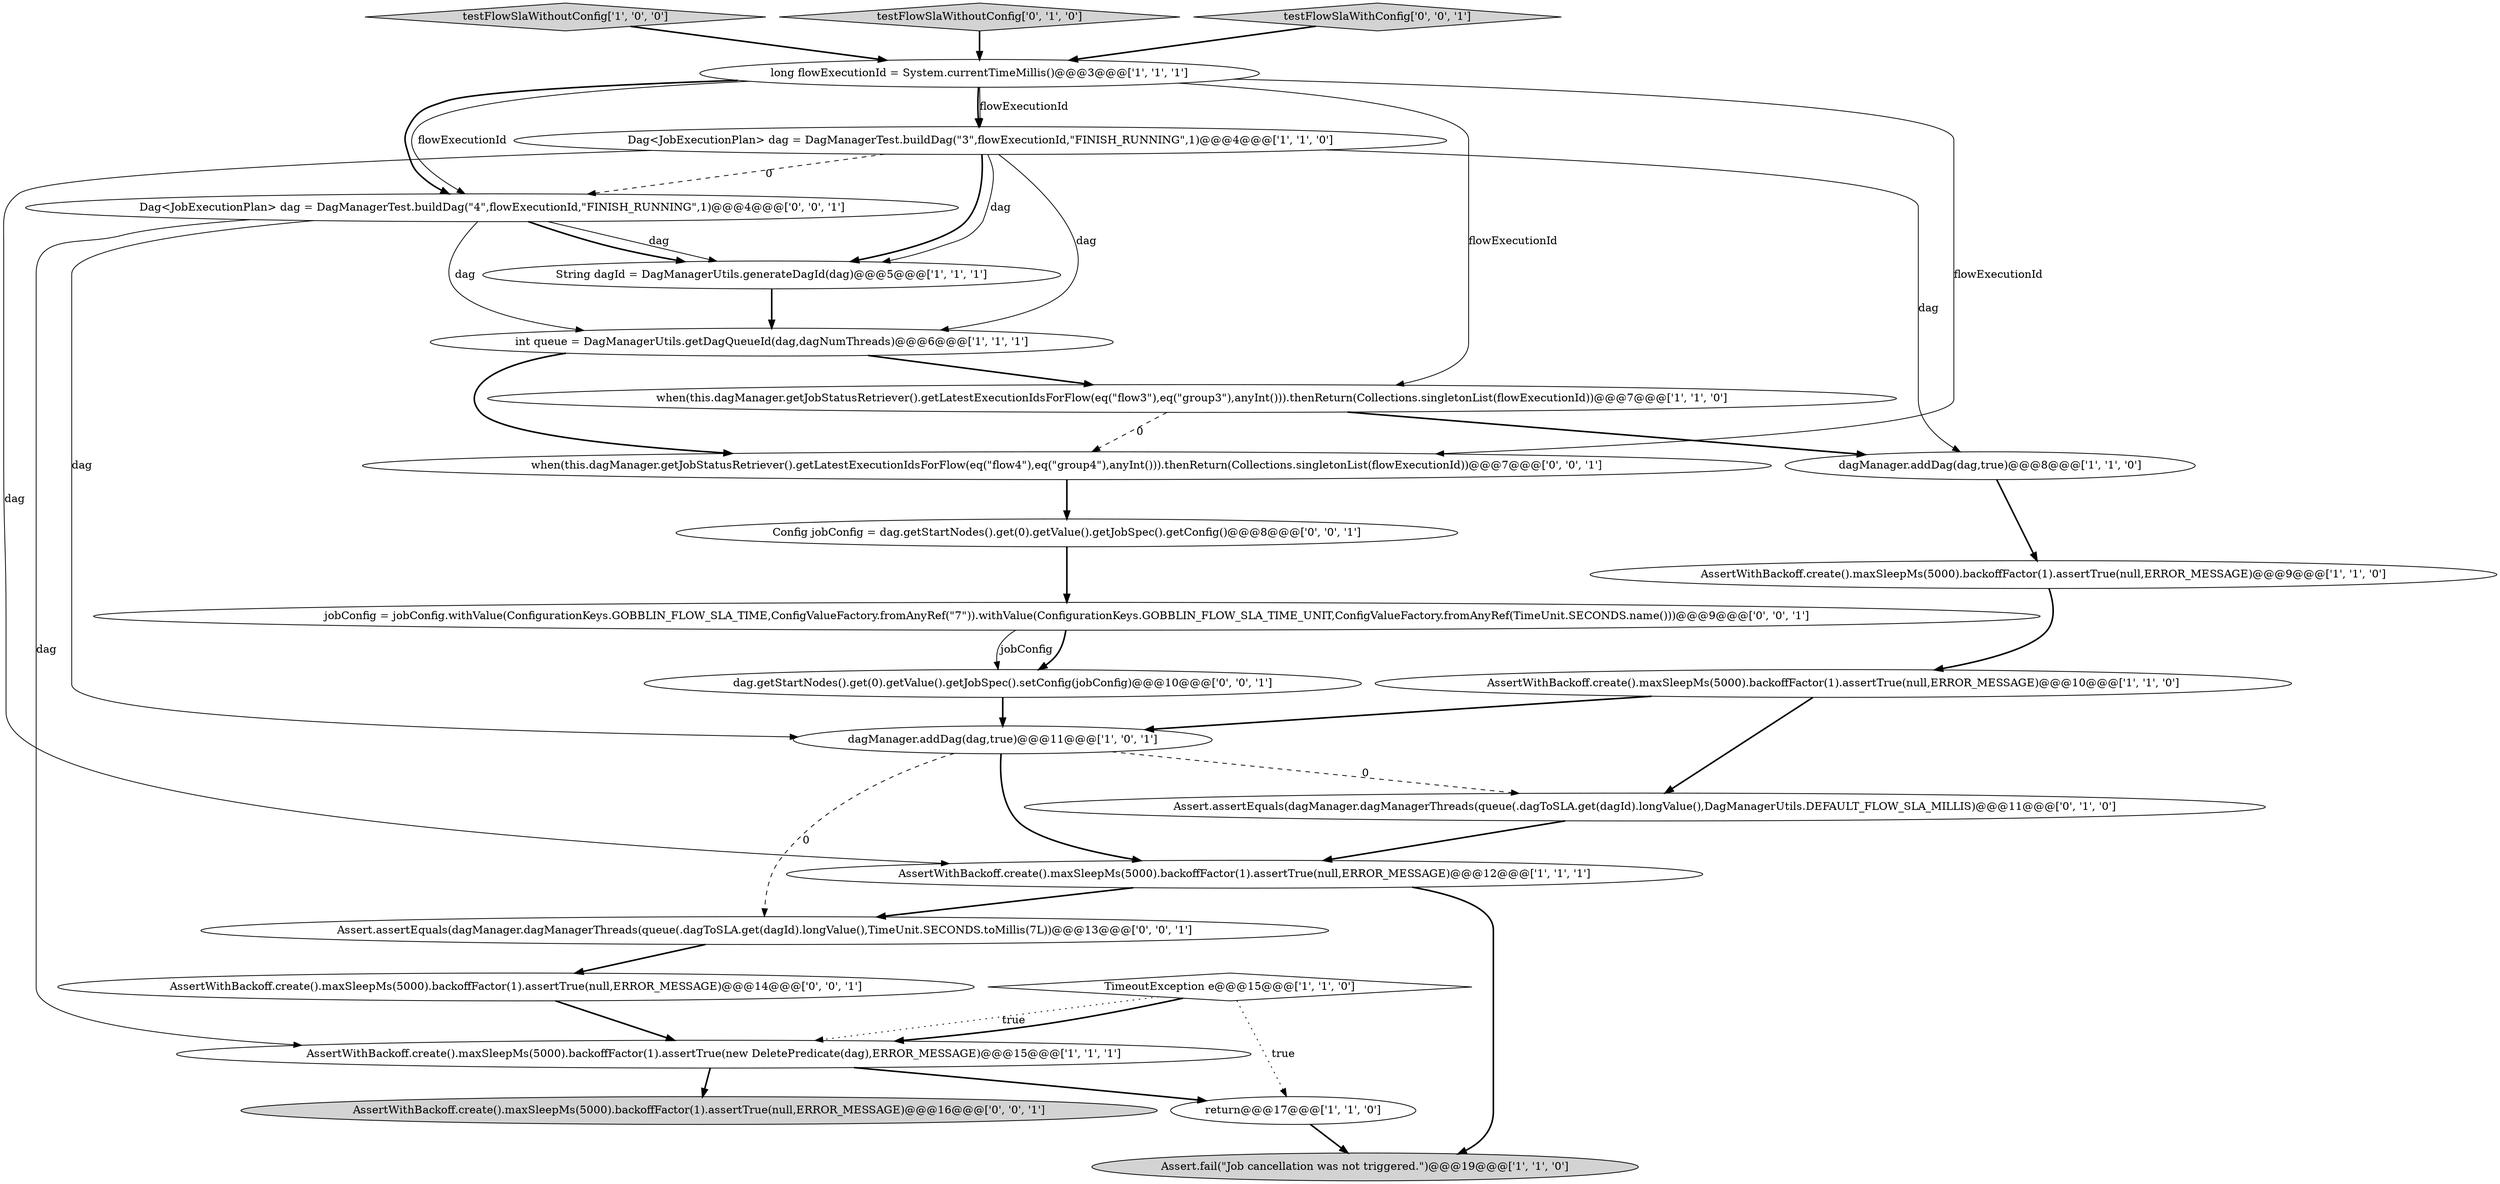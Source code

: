 digraph {
19 [style = filled, label = "Config jobConfig = dag.getStartNodes().get(0).getValue().getJobSpec().getConfig()@@@8@@@['0', '0', '1']", fillcolor = white, shape = ellipse image = "AAA0AAABBB3BBB"];
24 [style = filled, label = "Assert.assertEquals(dagManager.dagManagerThreads(queue(.dagToSLA.get(dagId).longValue(),TimeUnit.SECONDS.toMillis(7L))@@@13@@@['0', '0', '1']", fillcolor = white, shape = ellipse image = "AAA0AAABBB3BBB"];
9 [style = filled, label = "testFlowSlaWithoutConfig['1', '0', '0']", fillcolor = lightgray, shape = diamond image = "AAA0AAABBB1BBB"];
10 [style = filled, label = "String dagId = DagManagerUtils.generateDagId(dag)@@@5@@@['1', '1', '1']", fillcolor = white, shape = ellipse image = "AAA0AAABBB1BBB"];
14 [style = filled, label = "Dag<JobExecutionPlan> dag = DagManagerTest.buildDag(\"3\",flowExecutionId,\"FINISH_RUNNING\",1)@@@4@@@['1', '1', '0']", fillcolor = white, shape = ellipse image = "AAA0AAABBB1BBB"];
20 [style = filled, label = "jobConfig = jobConfig.withValue(ConfigurationKeys.GOBBLIN_FLOW_SLA_TIME,ConfigValueFactory.fromAnyRef(\"7\")).withValue(ConfigurationKeys.GOBBLIN_FLOW_SLA_TIME_UNIT,ConfigValueFactory.fromAnyRef(TimeUnit.SECONDS.name()))@@@9@@@['0', '0', '1']", fillcolor = white, shape = ellipse image = "AAA0AAABBB3BBB"];
1 [style = filled, label = "when(this.dagManager.getJobStatusRetriever().getLatestExecutionIdsForFlow(eq(\"flow3\"),eq(\"group3\"),anyInt())).thenReturn(Collections.singletonList(flowExecutionId))@@@7@@@['1', '1', '0']", fillcolor = white, shape = ellipse image = "AAA0AAABBB1BBB"];
6 [style = filled, label = "dagManager.addDag(dag,true)@@@8@@@['1', '1', '0']", fillcolor = white, shape = ellipse image = "AAA0AAABBB1BBB"];
15 [style = filled, label = "testFlowSlaWithoutConfig['0', '1', '0']", fillcolor = lightgray, shape = diamond image = "AAA0AAABBB2BBB"];
8 [style = filled, label = "long flowExecutionId = System.currentTimeMillis()@@@3@@@['1', '1', '1']", fillcolor = white, shape = ellipse image = "AAA0AAABBB1BBB"];
0 [style = filled, label = "int queue = DagManagerUtils.getDagQueueId(dag,dagNumThreads)@@@6@@@['1', '1', '1']", fillcolor = white, shape = ellipse image = "AAA0AAABBB1BBB"];
12 [style = filled, label = "AssertWithBackoff.create().maxSleepMs(5000).backoffFactor(1).assertTrue(null,ERROR_MESSAGE)@@@12@@@['1', '1', '1']", fillcolor = white, shape = ellipse image = "AAA0AAABBB1BBB"];
17 [style = filled, label = "Dag<JobExecutionPlan> dag = DagManagerTest.buildDag(\"4\",flowExecutionId,\"FINISH_RUNNING\",1)@@@4@@@['0', '0', '1']", fillcolor = white, shape = ellipse image = "AAA0AAABBB3BBB"];
22 [style = filled, label = "dag.getStartNodes().get(0).getValue().getJobSpec().setConfig(jobConfig)@@@10@@@['0', '0', '1']", fillcolor = white, shape = ellipse image = "AAA0AAABBB3BBB"];
23 [style = filled, label = "when(this.dagManager.getJobStatusRetriever().getLatestExecutionIdsForFlow(eq(\"flow4\"),eq(\"group4\"),anyInt())).thenReturn(Collections.singletonList(flowExecutionId))@@@7@@@['0', '0', '1']", fillcolor = white, shape = ellipse image = "AAA0AAABBB3BBB"];
5 [style = filled, label = "TimeoutException e@@@15@@@['1', '1', '0']", fillcolor = white, shape = diamond image = "AAA0AAABBB1BBB"];
13 [style = filled, label = "AssertWithBackoff.create().maxSleepMs(5000).backoffFactor(1).assertTrue(new DeletePredicate(dag),ERROR_MESSAGE)@@@15@@@['1', '1', '1']", fillcolor = white, shape = ellipse image = "AAA0AAABBB1BBB"];
25 [style = filled, label = "AssertWithBackoff.create().maxSleepMs(5000).backoffFactor(1).assertTrue(null,ERROR_MESSAGE)@@@16@@@['0', '0', '1']", fillcolor = lightgray, shape = ellipse image = "AAA0AAABBB3BBB"];
21 [style = filled, label = "testFlowSlaWithConfig['0', '0', '1']", fillcolor = lightgray, shape = diamond image = "AAA0AAABBB3BBB"];
4 [style = filled, label = "return@@@17@@@['1', '1', '0']", fillcolor = white, shape = ellipse image = "AAA0AAABBB1BBB"];
11 [style = filled, label = "dagManager.addDag(dag,true)@@@11@@@['1', '0', '1']", fillcolor = white, shape = ellipse image = "AAA0AAABBB1BBB"];
18 [style = filled, label = "AssertWithBackoff.create().maxSleepMs(5000).backoffFactor(1).assertTrue(null,ERROR_MESSAGE)@@@14@@@['0', '0', '1']", fillcolor = white, shape = ellipse image = "AAA0AAABBB3BBB"];
3 [style = filled, label = "AssertWithBackoff.create().maxSleepMs(5000).backoffFactor(1).assertTrue(null,ERROR_MESSAGE)@@@9@@@['1', '1', '0']", fillcolor = white, shape = ellipse image = "AAA0AAABBB1BBB"];
16 [style = filled, label = "Assert.assertEquals(dagManager.dagManagerThreads(queue(.dagToSLA.get(dagId).longValue(),DagManagerUtils.DEFAULT_FLOW_SLA_MILLIS)@@@11@@@['0', '1', '0']", fillcolor = white, shape = ellipse image = "AAA1AAABBB2BBB"];
2 [style = filled, label = "AssertWithBackoff.create().maxSleepMs(5000).backoffFactor(1).assertTrue(null,ERROR_MESSAGE)@@@10@@@['1', '1', '0']", fillcolor = white, shape = ellipse image = "AAA0AAABBB1BBB"];
7 [style = filled, label = "Assert.fail(\"Job cancellation was not triggered.\")@@@19@@@['1', '1', '0']", fillcolor = lightgray, shape = ellipse image = "AAA0AAABBB1BBB"];
22->11 [style = bold, label=""];
1->23 [style = dashed, label="0"];
12->7 [style = bold, label=""];
8->17 [style = solid, label="flowExecutionId"];
8->14 [style = bold, label=""];
4->7 [style = bold, label=""];
11->12 [style = bold, label=""];
14->6 [style = solid, label="dag"];
14->0 [style = solid, label="dag"];
13->4 [style = bold, label=""];
23->19 [style = bold, label=""];
24->18 [style = bold, label=""];
3->2 [style = bold, label=""];
2->11 [style = bold, label=""];
13->25 [style = bold, label=""];
14->12 [style = solid, label="dag"];
8->1 [style = solid, label="flowExecutionId"];
19->20 [style = bold, label=""];
20->22 [style = bold, label=""];
18->13 [style = bold, label=""];
17->13 [style = solid, label="dag"];
5->13 [style = dotted, label="true"];
5->4 [style = dotted, label="true"];
14->17 [style = dashed, label="0"];
21->8 [style = bold, label=""];
8->17 [style = bold, label=""];
1->6 [style = bold, label=""];
0->1 [style = bold, label=""];
12->24 [style = bold, label=""];
5->13 [style = bold, label=""];
0->23 [style = bold, label=""];
17->10 [style = solid, label="dag"];
16->12 [style = bold, label=""];
20->22 [style = solid, label="jobConfig"];
11->16 [style = dashed, label="0"];
17->11 [style = solid, label="dag"];
6->3 [style = bold, label=""];
2->16 [style = bold, label=""];
17->0 [style = solid, label="dag"];
8->14 [style = solid, label="flowExecutionId"];
9->8 [style = bold, label=""];
8->23 [style = solid, label="flowExecutionId"];
14->10 [style = bold, label=""];
15->8 [style = bold, label=""];
17->10 [style = bold, label=""];
10->0 [style = bold, label=""];
11->24 [style = dashed, label="0"];
14->10 [style = solid, label="dag"];
}
